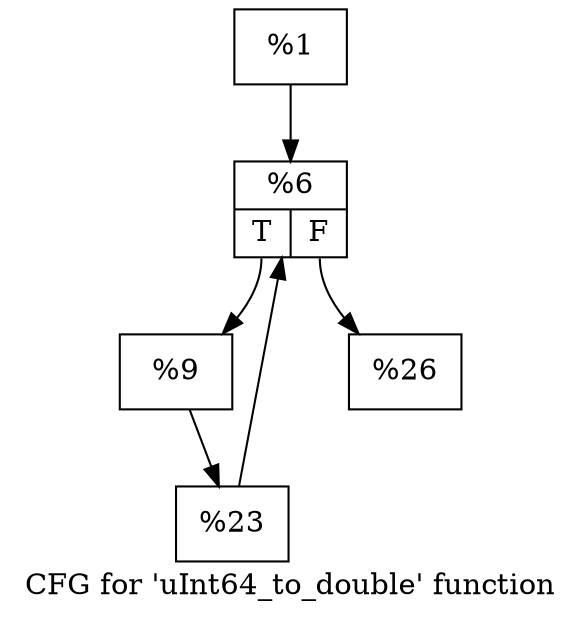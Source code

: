 digraph "CFG for 'uInt64_to_double' function" {
	label="CFG for 'uInt64_to_double' function";

	Node0x1a76190 [shape=record,label="{%1}"];
	Node0x1a76190 -> Node0x1a76590;
	Node0x1a76590 [shape=record,label="{%6|{<s0>T|<s1>F}}"];
	Node0x1a76590:s0 -> Node0x1a762e0;
	Node0x1a76590:s1 -> Node0x1a76750;
	Node0x1a762e0 [shape=record,label="{%9}"];
	Node0x1a762e0 -> Node0x1a76f00;
	Node0x1a76f00 [shape=record,label="{%23}"];
	Node0x1a76f00 -> Node0x1a76590;
	Node0x1a76750 [shape=record,label="{%26}"];
}
